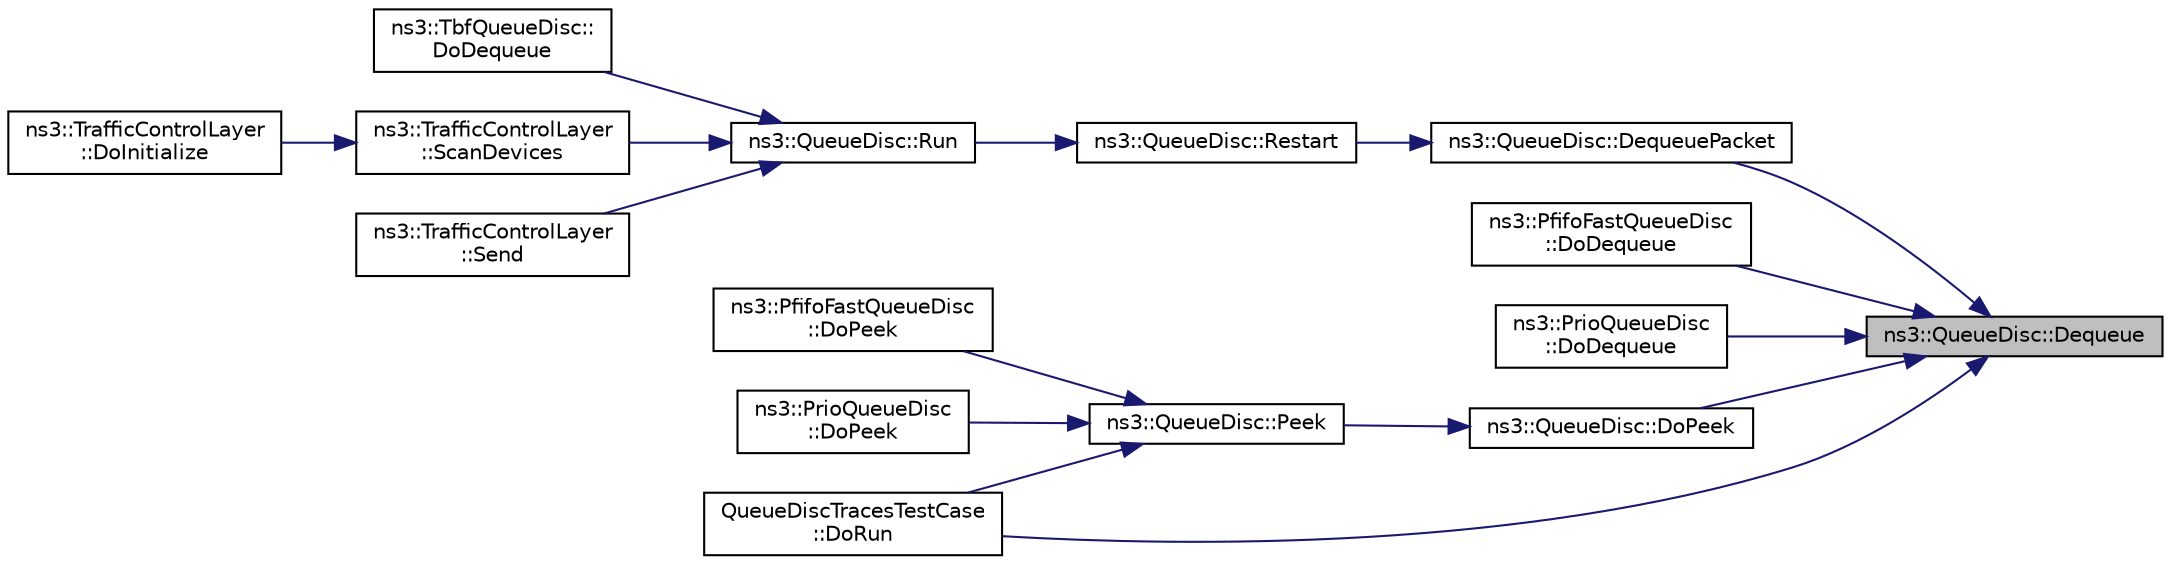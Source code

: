 digraph "ns3::QueueDisc::Dequeue"
{
 // LATEX_PDF_SIZE
  edge [fontname="Helvetica",fontsize="10",labelfontname="Helvetica",labelfontsize="10"];
  node [fontname="Helvetica",fontsize="10",shape=record];
  rankdir="RL";
  Node1 [label="ns3::QueueDisc::Dequeue",height=0.2,width=0.4,color="black", fillcolor="grey75", style="filled", fontcolor="black",tooltip="Extract from the queue disc the packet that has been dequeued by calling Peek, if any,..."];
  Node1 -> Node2 [dir="back",color="midnightblue",fontsize="10",style="solid",fontname="Helvetica"];
  Node2 [label="ns3::QueueDisc::DequeuePacket",height=0.2,width=0.4,color="black", fillcolor="white", style="filled",URL="$classns3_1_1_queue_disc.html#aab4beacb808b917dde38fe835c199f28",tooltip="Modelled after the Linux function dequeue_skb (net/sched/sch_generic.c)"];
  Node2 -> Node3 [dir="back",color="midnightblue",fontsize="10",style="solid",fontname="Helvetica"];
  Node3 [label="ns3::QueueDisc::Restart",height=0.2,width=0.4,color="black", fillcolor="white", style="filled",URL="$classns3_1_1_queue_disc.html#a009f73a521cc0ebf309d8d15f8b190ea",tooltip="Modelled after the Linux function qdisc_restart (net/sched/sch_generic.c) Dequeue a packet (by callin..."];
  Node3 -> Node4 [dir="back",color="midnightblue",fontsize="10",style="solid",fontname="Helvetica"];
  Node4 [label="ns3::QueueDisc::Run",height=0.2,width=0.4,color="black", fillcolor="white", style="filled",URL="$classns3_1_1_queue_disc.html#a424eceba41cb013436f353c622c082ff",tooltip="Modelled after the Linux function __qdisc_run (net/sched/sch_generic.c) Dequeues multiple packets,..."];
  Node4 -> Node5 [dir="back",color="midnightblue",fontsize="10",style="solid",fontname="Helvetica"];
  Node5 [label="ns3::TbfQueueDisc::\lDoDequeue",height=0.2,width=0.4,color="black", fillcolor="white", style="filled",URL="$classns3_1_1_tbf_queue_disc.html#adbd2533e54dd52ba3c4f064be5e0b87e",tooltip="This function actually extracts a packet from the queue disc."];
  Node4 -> Node6 [dir="back",color="midnightblue",fontsize="10",style="solid",fontname="Helvetica"];
  Node6 [label="ns3::TrafficControlLayer\l::ScanDevices",height=0.2,width=0.4,color="black", fillcolor="white", style="filled",URL="$classns3_1_1_traffic_control_layer.html#a29028ea20e2bc393230348d4714fdc9d",tooltip="Collect information needed to determine how to handle packets destined to each of the NetDevices of t..."];
  Node6 -> Node7 [dir="back",color="midnightblue",fontsize="10",style="solid",fontname="Helvetica"];
  Node7 [label="ns3::TrafficControlLayer\l::DoInitialize",height=0.2,width=0.4,color="black", fillcolor="white", style="filled",URL="$classns3_1_1_traffic_control_layer.html#ad9ba2e27ced5aa957e45effcbe71aba9",tooltip="Initialize() implementation."];
  Node4 -> Node8 [dir="back",color="midnightblue",fontsize="10",style="solid",fontname="Helvetica"];
  Node8 [label="ns3::TrafficControlLayer\l::Send",height=0.2,width=0.4,color="black", fillcolor="white", style="filled",URL="$classns3_1_1_traffic_control_layer.html#aae45cb92c1adb038bac63d347632e627",tooltip="Called from upper layer to queue a packet for the transmission."];
  Node1 -> Node9 [dir="back",color="midnightblue",fontsize="10",style="solid",fontname="Helvetica"];
  Node9 [label="ns3::PfifoFastQueueDisc\l::DoDequeue",height=0.2,width=0.4,color="black", fillcolor="white", style="filled",URL="$classns3_1_1_pfifo_fast_queue_disc.html#aa5fe80fa033b5df94f626d99e99d52f3",tooltip="This function actually extracts a packet from the queue disc."];
  Node1 -> Node10 [dir="back",color="midnightblue",fontsize="10",style="solid",fontname="Helvetica"];
  Node10 [label="ns3::PrioQueueDisc\l::DoDequeue",height=0.2,width=0.4,color="black", fillcolor="white", style="filled",URL="$classns3_1_1_prio_queue_disc.html#a31ba43338e41a4f242892aba43d79894",tooltip="This function actually extracts a packet from the queue disc."];
  Node1 -> Node11 [dir="back",color="midnightblue",fontsize="10",style="solid",fontname="Helvetica"];
  Node11 [label="ns3::QueueDisc::DoPeek",height=0.2,width=0.4,color="black", fillcolor="white", style="filled",URL="$classns3_1_1_queue_disc.html#aa523ecf57d926a7ff37700c636ef3926",tooltip="Return a copy of the next packet the queue disc will extract."];
  Node11 -> Node12 [dir="back",color="midnightblue",fontsize="10",style="solid",fontname="Helvetica"];
  Node12 [label="ns3::QueueDisc::Peek",height=0.2,width=0.4,color="black", fillcolor="white", style="filled",URL="$classns3_1_1_queue_disc.html#a3d6f82575d5d7452e4958b3ef37a2fc1",tooltip="Get a copy of the next packet the queue discipline will extract."];
  Node12 -> Node13 [dir="back",color="midnightblue",fontsize="10",style="solid",fontname="Helvetica"];
  Node13 [label="ns3::PfifoFastQueueDisc\l::DoPeek",height=0.2,width=0.4,color="black", fillcolor="white", style="filled",URL="$classns3_1_1_pfifo_fast_queue_disc.html#a09b94db17594811f6b76ef17138fcc01",tooltip="Return a copy of the next packet the queue disc will extract."];
  Node12 -> Node14 [dir="back",color="midnightblue",fontsize="10",style="solid",fontname="Helvetica"];
  Node14 [label="ns3::PrioQueueDisc\l::DoPeek",height=0.2,width=0.4,color="black", fillcolor="white", style="filled",URL="$classns3_1_1_prio_queue_disc.html#a4dd6b0a3c439f693759903f7909e8902",tooltip="Return a copy of the next packet the queue disc will extract."];
  Node12 -> Node15 [dir="back",color="midnightblue",fontsize="10",style="solid",fontname="Helvetica"];
  Node15 [label="QueueDiscTracesTestCase\l::DoRun",height=0.2,width=0.4,color="black", fillcolor="white", style="filled",URL="$class_queue_disc_traces_test_case.html#a7ad9e3425f5a7827cf41434ab969ba75",tooltip="Implementation to actually run this TestCase."];
  Node1 -> Node15 [dir="back",color="midnightblue",fontsize="10",style="solid",fontname="Helvetica"];
}
